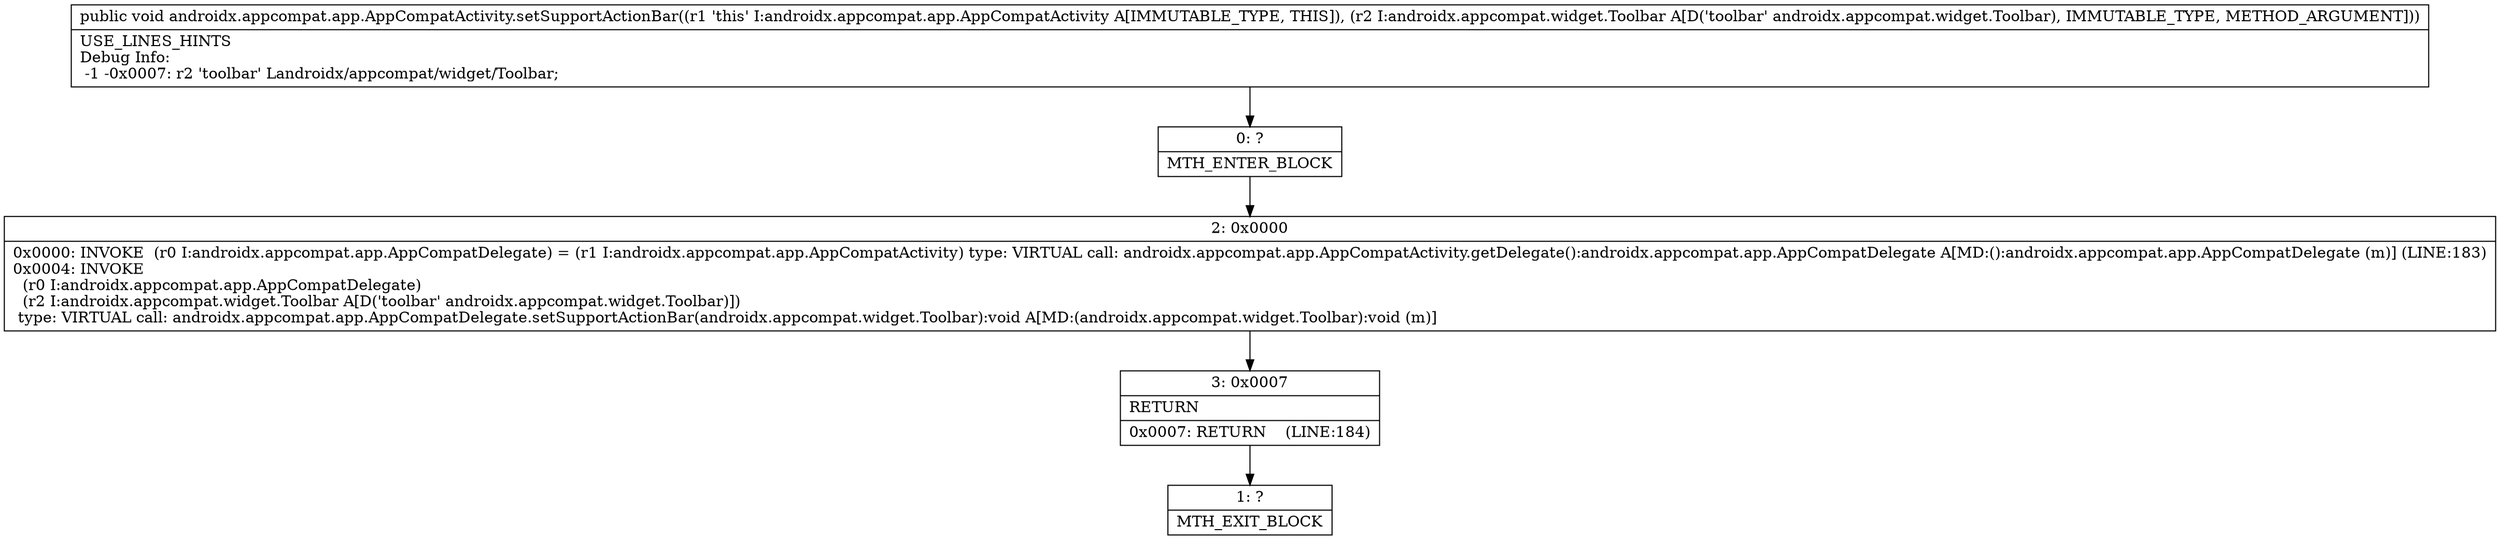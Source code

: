 digraph "CFG forandroidx.appcompat.app.AppCompatActivity.setSupportActionBar(Landroidx\/appcompat\/widget\/Toolbar;)V" {
Node_0 [shape=record,label="{0\:\ ?|MTH_ENTER_BLOCK\l}"];
Node_2 [shape=record,label="{2\:\ 0x0000|0x0000: INVOKE  (r0 I:androidx.appcompat.app.AppCompatDelegate) = (r1 I:androidx.appcompat.app.AppCompatActivity) type: VIRTUAL call: androidx.appcompat.app.AppCompatActivity.getDelegate():androidx.appcompat.app.AppCompatDelegate A[MD:():androidx.appcompat.app.AppCompatDelegate (m)] (LINE:183)\l0x0004: INVOKE  \l  (r0 I:androidx.appcompat.app.AppCompatDelegate)\l  (r2 I:androidx.appcompat.widget.Toolbar A[D('toolbar' androidx.appcompat.widget.Toolbar)])\l type: VIRTUAL call: androidx.appcompat.app.AppCompatDelegate.setSupportActionBar(androidx.appcompat.widget.Toolbar):void A[MD:(androidx.appcompat.widget.Toolbar):void (m)]\l}"];
Node_3 [shape=record,label="{3\:\ 0x0007|RETURN\l|0x0007: RETURN    (LINE:184)\l}"];
Node_1 [shape=record,label="{1\:\ ?|MTH_EXIT_BLOCK\l}"];
MethodNode[shape=record,label="{public void androidx.appcompat.app.AppCompatActivity.setSupportActionBar((r1 'this' I:androidx.appcompat.app.AppCompatActivity A[IMMUTABLE_TYPE, THIS]), (r2 I:androidx.appcompat.widget.Toolbar A[D('toolbar' androidx.appcompat.widget.Toolbar), IMMUTABLE_TYPE, METHOD_ARGUMENT]))  | USE_LINES_HINTS\lDebug Info:\l  \-1 \-0x0007: r2 'toolbar' Landroidx\/appcompat\/widget\/Toolbar;\l}"];
MethodNode -> Node_0;Node_0 -> Node_2;
Node_2 -> Node_3;
Node_3 -> Node_1;
}

